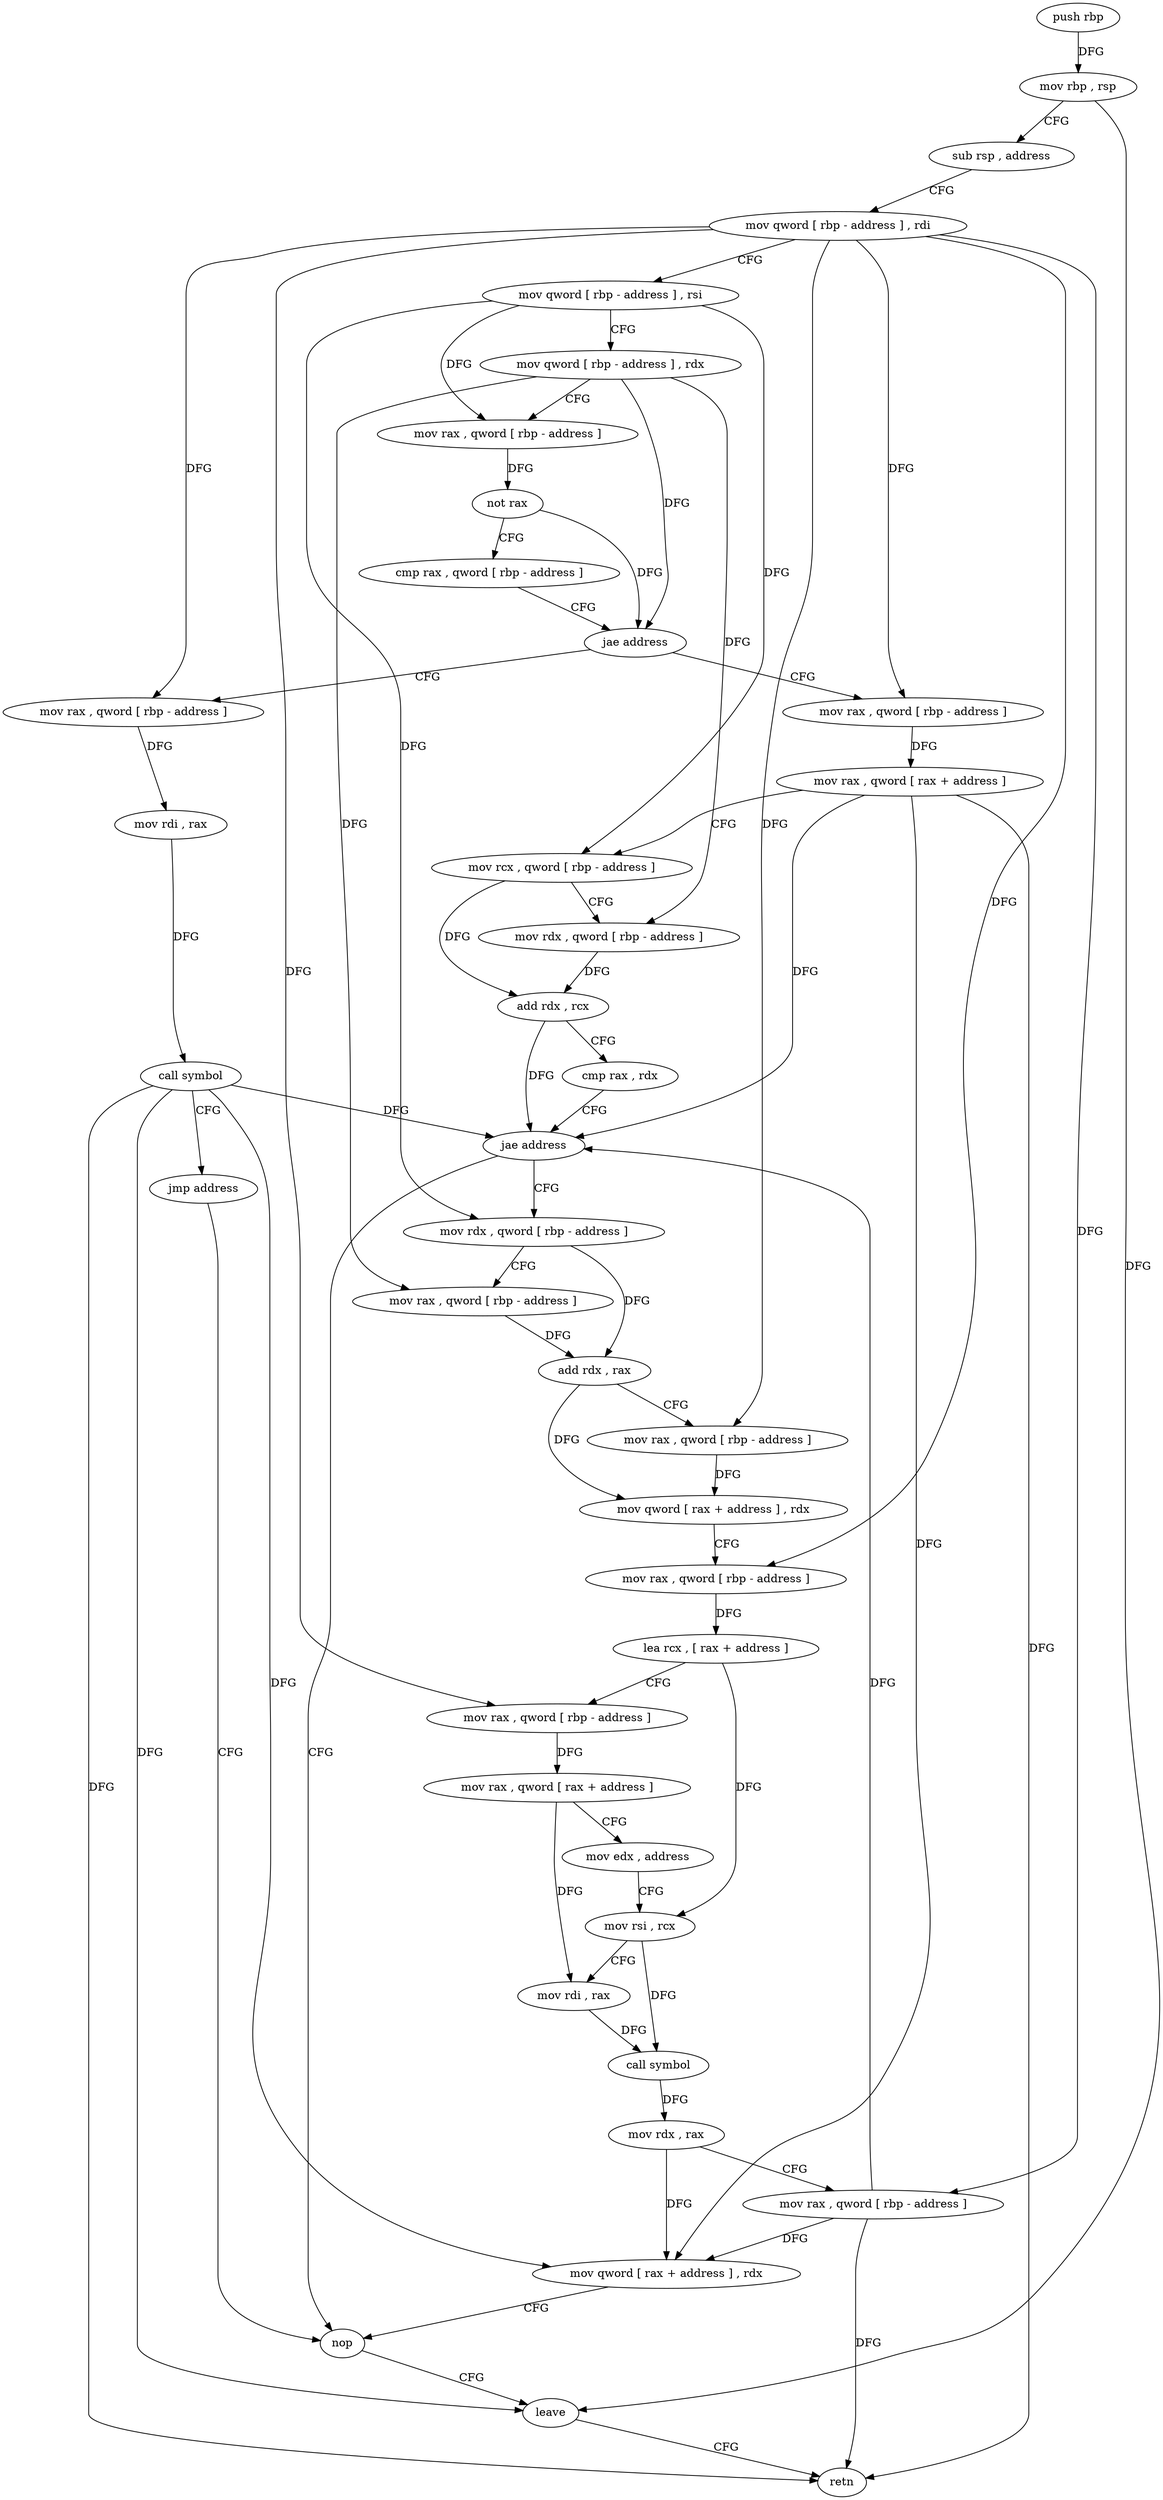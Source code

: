 digraph "func" {
"4206009" [label = "push rbp" ]
"4206010" [label = "mov rbp , rsp" ]
"4206013" [label = "sub rsp , address" ]
"4206017" [label = "mov qword [ rbp - address ] , rdi" ]
"4206021" [label = "mov qword [ rbp - address ] , rsi" ]
"4206025" [label = "mov qword [ rbp - address ] , rdx" ]
"4206029" [label = "mov rax , qword [ rbp - address ]" ]
"4206033" [label = "not rax" ]
"4206036" [label = "cmp rax , qword [ rbp - address ]" ]
"4206040" [label = "jae address" ]
"4206056" [label = "mov rax , qword [ rbp - address ]" ]
"4206042" [label = "mov rax , qword [ rbp - address ]" ]
"4206060" [label = "mov rax , qword [ rax + address ]" ]
"4206064" [label = "mov rcx , qword [ rbp - address ]" ]
"4206068" [label = "mov rdx , qword [ rbp - address ]" ]
"4206072" [label = "add rdx , rcx" ]
"4206075" [label = "cmp rax , rdx" ]
"4206078" [label = "jae address" ]
"4206142" [label = "nop" ]
"4206080" [label = "mov rdx , qword [ rbp - address ]" ]
"4206046" [label = "mov rdi , rax" ]
"4206049" [label = "call symbol" ]
"4206054" [label = "jmp address" ]
"4206143" [label = "leave" ]
"4206144" [label = "retn" ]
"4206084" [label = "mov rax , qword [ rbp - address ]" ]
"4206088" [label = "add rdx , rax" ]
"4206091" [label = "mov rax , qword [ rbp - address ]" ]
"4206095" [label = "mov qword [ rax + address ] , rdx" ]
"4206099" [label = "mov rax , qword [ rbp - address ]" ]
"4206103" [label = "lea rcx , [ rax + address ]" ]
"4206107" [label = "mov rax , qword [ rbp - address ]" ]
"4206111" [label = "mov rax , qword [ rax + address ]" ]
"4206115" [label = "mov edx , address" ]
"4206120" [label = "mov rsi , rcx" ]
"4206123" [label = "mov rdi , rax" ]
"4206126" [label = "call symbol" ]
"4206131" [label = "mov rdx , rax" ]
"4206134" [label = "mov rax , qword [ rbp - address ]" ]
"4206138" [label = "mov qword [ rax + address ] , rdx" ]
"4206009" -> "4206010" [ label = "DFG" ]
"4206010" -> "4206013" [ label = "CFG" ]
"4206010" -> "4206143" [ label = "DFG" ]
"4206013" -> "4206017" [ label = "CFG" ]
"4206017" -> "4206021" [ label = "CFG" ]
"4206017" -> "4206056" [ label = "DFG" ]
"4206017" -> "4206042" [ label = "DFG" ]
"4206017" -> "4206091" [ label = "DFG" ]
"4206017" -> "4206099" [ label = "DFG" ]
"4206017" -> "4206107" [ label = "DFG" ]
"4206017" -> "4206134" [ label = "DFG" ]
"4206021" -> "4206025" [ label = "CFG" ]
"4206021" -> "4206029" [ label = "DFG" ]
"4206021" -> "4206064" [ label = "DFG" ]
"4206021" -> "4206080" [ label = "DFG" ]
"4206025" -> "4206029" [ label = "CFG" ]
"4206025" -> "4206040" [ label = "DFG" ]
"4206025" -> "4206068" [ label = "DFG" ]
"4206025" -> "4206084" [ label = "DFG" ]
"4206029" -> "4206033" [ label = "DFG" ]
"4206033" -> "4206036" [ label = "CFG" ]
"4206033" -> "4206040" [ label = "DFG" ]
"4206036" -> "4206040" [ label = "CFG" ]
"4206040" -> "4206056" [ label = "CFG" ]
"4206040" -> "4206042" [ label = "CFG" ]
"4206056" -> "4206060" [ label = "DFG" ]
"4206042" -> "4206046" [ label = "DFG" ]
"4206060" -> "4206064" [ label = "CFG" ]
"4206060" -> "4206078" [ label = "DFG" ]
"4206060" -> "4206144" [ label = "DFG" ]
"4206060" -> "4206138" [ label = "DFG" ]
"4206064" -> "4206068" [ label = "CFG" ]
"4206064" -> "4206072" [ label = "DFG" ]
"4206068" -> "4206072" [ label = "DFG" ]
"4206072" -> "4206075" [ label = "CFG" ]
"4206072" -> "4206078" [ label = "DFG" ]
"4206075" -> "4206078" [ label = "CFG" ]
"4206078" -> "4206142" [ label = "CFG" ]
"4206078" -> "4206080" [ label = "CFG" ]
"4206142" -> "4206143" [ label = "CFG" ]
"4206080" -> "4206084" [ label = "CFG" ]
"4206080" -> "4206088" [ label = "DFG" ]
"4206046" -> "4206049" [ label = "DFG" ]
"4206049" -> "4206054" [ label = "CFG" ]
"4206049" -> "4206078" [ label = "DFG" ]
"4206049" -> "4206144" [ label = "DFG" ]
"4206049" -> "4206138" [ label = "DFG" ]
"4206049" -> "4206143" [ label = "DFG" ]
"4206054" -> "4206142" [ label = "CFG" ]
"4206143" -> "4206144" [ label = "CFG" ]
"4206084" -> "4206088" [ label = "DFG" ]
"4206088" -> "4206091" [ label = "CFG" ]
"4206088" -> "4206095" [ label = "DFG" ]
"4206091" -> "4206095" [ label = "DFG" ]
"4206095" -> "4206099" [ label = "CFG" ]
"4206099" -> "4206103" [ label = "DFG" ]
"4206103" -> "4206107" [ label = "CFG" ]
"4206103" -> "4206120" [ label = "DFG" ]
"4206107" -> "4206111" [ label = "DFG" ]
"4206111" -> "4206115" [ label = "CFG" ]
"4206111" -> "4206123" [ label = "DFG" ]
"4206115" -> "4206120" [ label = "CFG" ]
"4206120" -> "4206123" [ label = "CFG" ]
"4206120" -> "4206126" [ label = "DFG" ]
"4206123" -> "4206126" [ label = "DFG" ]
"4206126" -> "4206131" [ label = "DFG" ]
"4206131" -> "4206134" [ label = "CFG" ]
"4206131" -> "4206138" [ label = "DFG" ]
"4206134" -> "4206138" [ label = "DFG" ]
"4206134" -> "4206078" [ label = "DFG" ]
"4206134" -> "4206144" [ label = "DFG" ]
"4206138" -> "4206142" [ label = "CFG" ]
}
